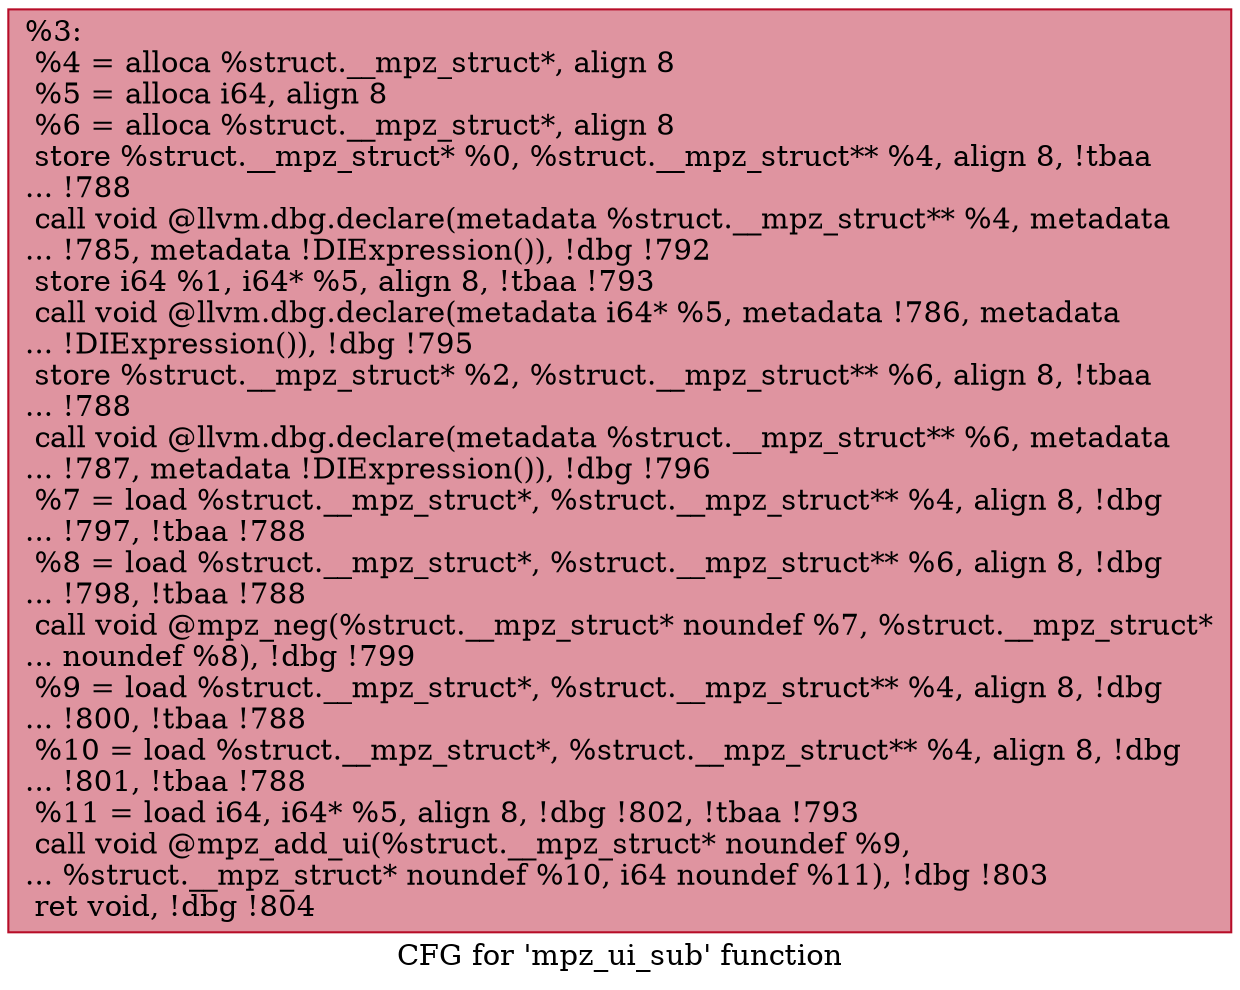 digraph "CFG for 'mpz_ui_sub' function" {
	label="CFG for 'mpz_ui_sub' function";

	Node0x1c03920 [shape=record,color="#b70d28ff", style=filled, fillcolor="#b70d2870",label="{%3:\l  %4 = alloca %struct.__mpz_struct*, align 8\l  %5 = alloca i64, align 8\l  %6 = alloca %struct.__mpz_struct*, align 8\l  store %struct.__mpz_struct* %0, %struct.__mpz_struct** %4, align 8, !tbaa\l... !788\l  call void @llvm.dbg.declare(metadata %struct.__mpz_struct** %4, metadata\l... !785, metadata !DIExpression()), !dbg !792\l  store i64 %1, i64* %5, align 8, !tbaa !793\l  call void @llvm.dbg.declare(metadata i64* %5, metadata !786, metadata\l... !DIExpression()), !dbg !795\l  store %struct.__mpz_struct* %2, %struct.__mpz_struct** %6, align 8, !tbaa\l... !788\l  call void @llvm.dbg.declare(metadata %struct.__mpz_struct** %6, metadata\l... !787, metadata !DIExpression()), !dbg !796\l  %7 = load %struct.__mpz_struct*, %struct.__mpz_struct** %4, align 8, !dbg\l... !797, !tbaa !788\l  %8 = load %struct.__mpz_struct*, %struct.__mpz_struct** %6, align 8, !dbg\l... !798, !tbaa !788\l  call void @mpz_neg(%struct.__mpz_struct* noundef %7, %struct.__mpz_struct*\l... noundef %8), !dbg !799\l  %9 = load %struct.__mpz_struct*, %struct.__mpz_struct** %4, align 8, !dbg\l... !800, !tbaa !788\l  %10 = load %struct.__mpz_struct*, %struct.__mpz_struct** %4, align 8, !dbg\l... !801, !tbaa !788\l  %11 = load i64, i64* %5, align 8, !dbg !802, !tbaa !793\l  call void @mpz_add_ui(%struct.__mpz_struct* noundef %9,\l... %struct.__mpz_struct* noundef %10, i64 noundef %11), !dbg !803\l  ret void, !dbg !804\l}"];
}
